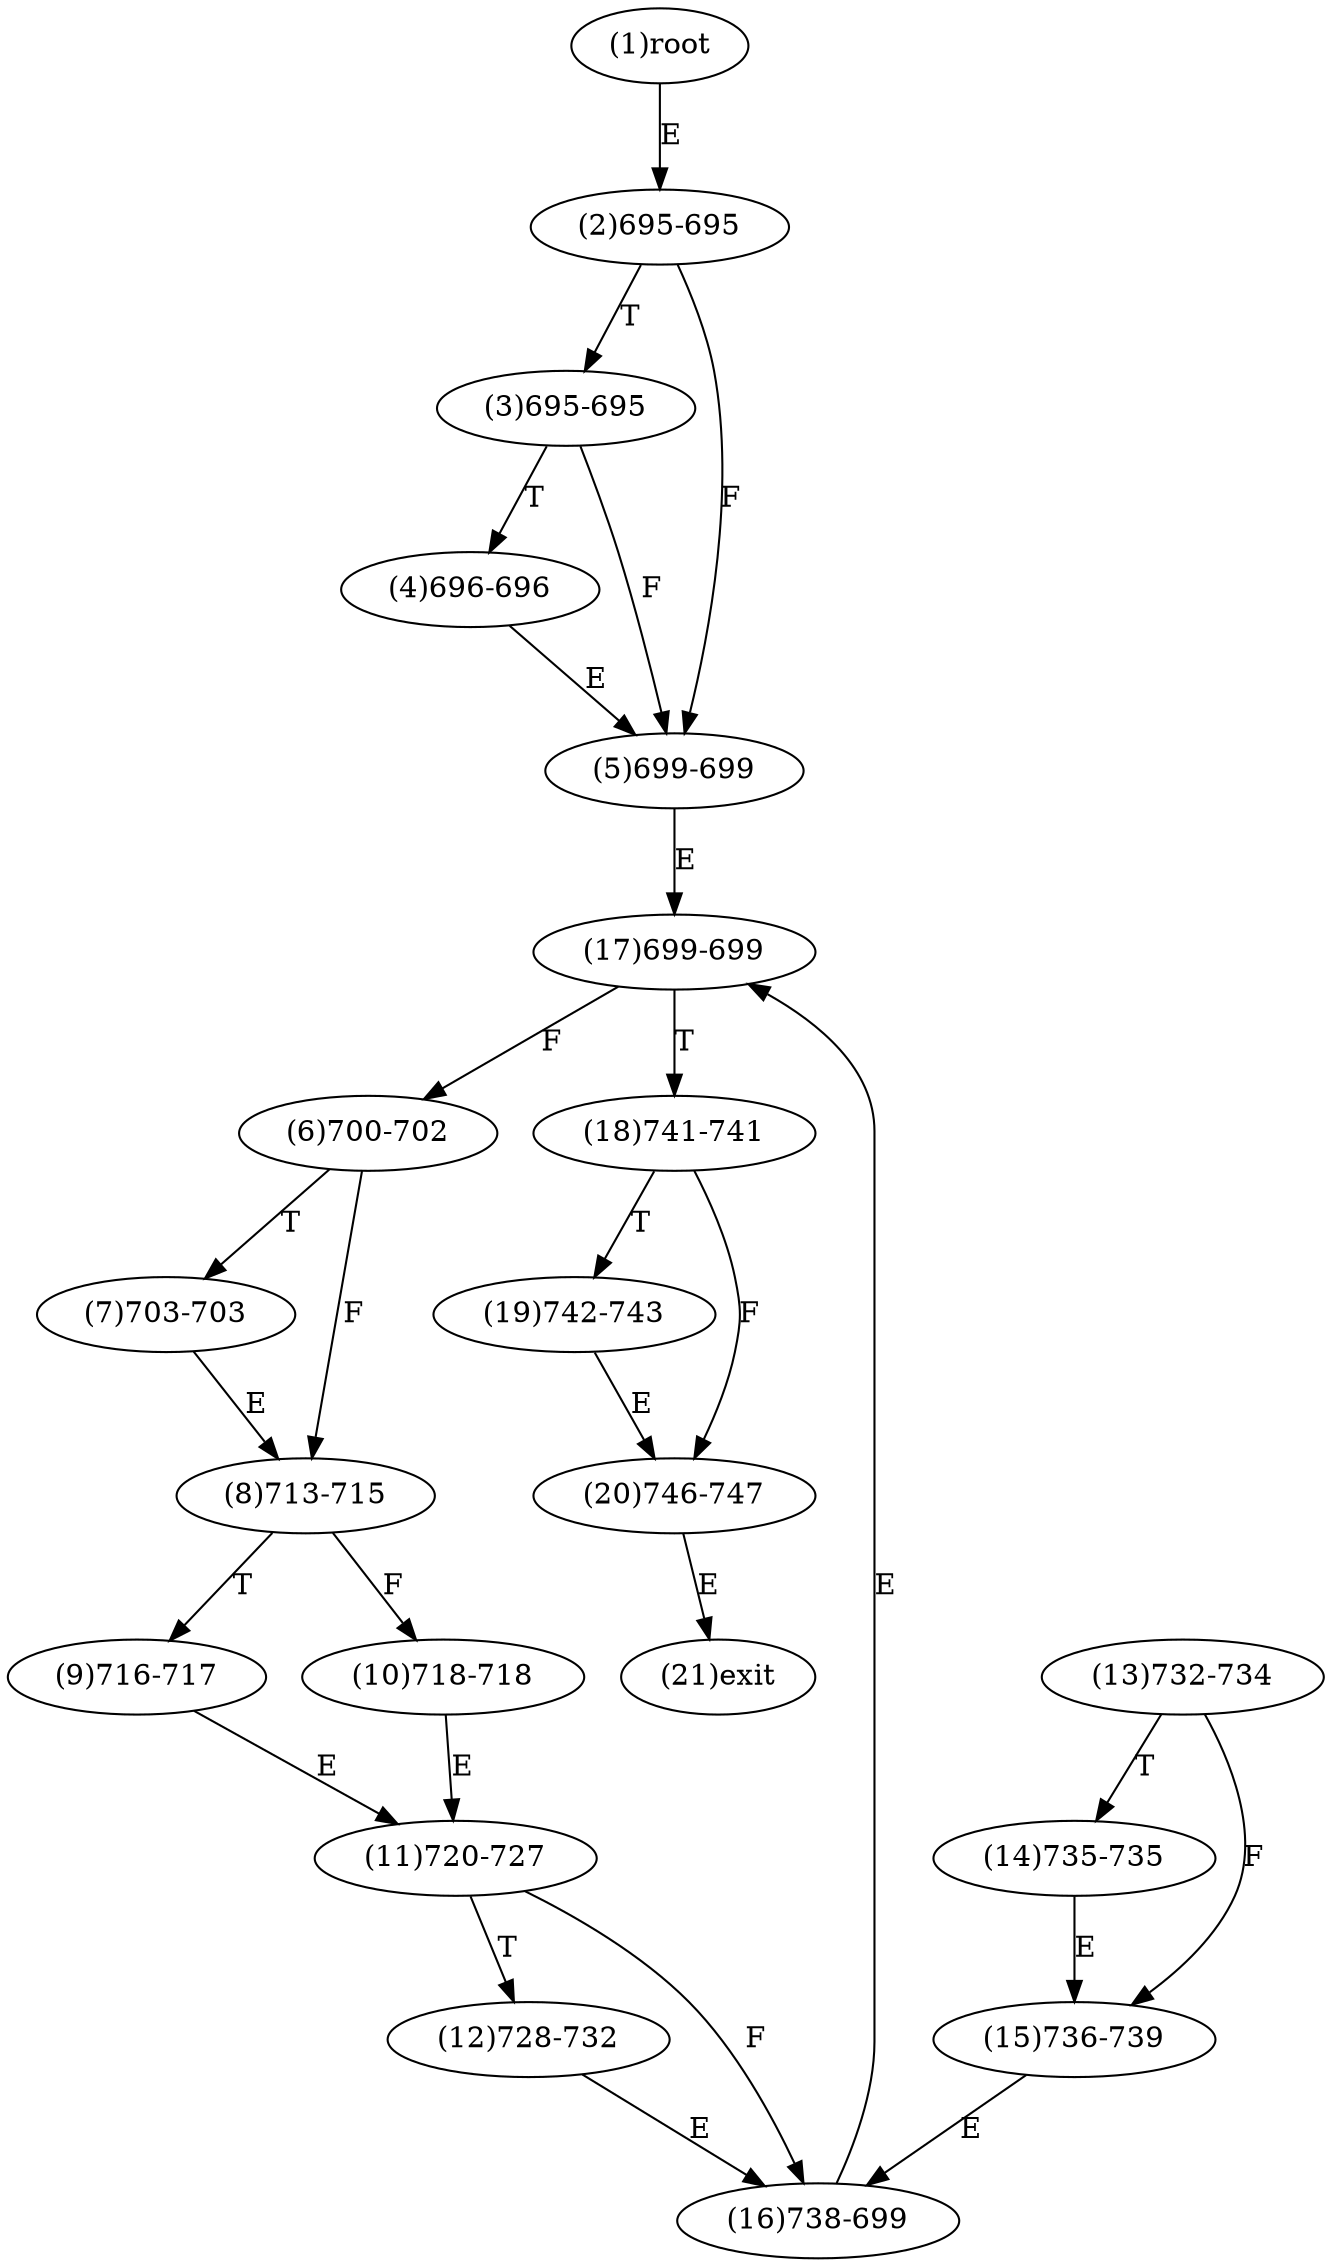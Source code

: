 digraph "" { 
1[ label="(1)root"];
2[ label="(2)695-695"];
3[ label="(3)695-695"];
4[ label="(4)696-696"];
5[ label="(5)699-699"];
6[ label="(6)700-702"];
7[ label="(7)703-703"];
8[ label="(8)713-715"];
9[ label="(9)716-717"];
10[ label="(10)718-718"];
11[ label="(11)720-727"];
12[ label="(12)728-732"];
13[ label="(13)732-734"];
14[ label="(14)735-735"];
15[ label="(15)736-739"];
17[ label="(17)699-699"];
16[ label="(16)738-699"];
19[ label="(19)742-743"];
18[ label="(18)741-741"];
21[ label="(21)exit"];
20[ label="(20)746-747"];
1->2[ label="E"];
2->5[ label="F"];
2->3[ label="T"];
3->5[ label="F"];
3->4[ label="T"];
4->5[ label="E"];
5->17[ label="E"];
6->8[ label="F"];
6->7[ label="T"];
7->8[ label="E"];
8->10[ label="F"];
8->9[ label="T"];
9->11[ label="E"];
10->11[ label="E"];
11->16[ label="F"];
11->12[ label="T"];
12->16[ label="E"];
13->15[ label="F"];
13->14[ label="T"];
14->15[ label="E"];
15->16[ label="E"];
16->17[ label="E"];
17->6[ label="F"];
17->18[ label="T"];
18->20[ label="F"];
18->19[ label="T"];
19->20[ label="E"];
20->21[ label="E"];
}